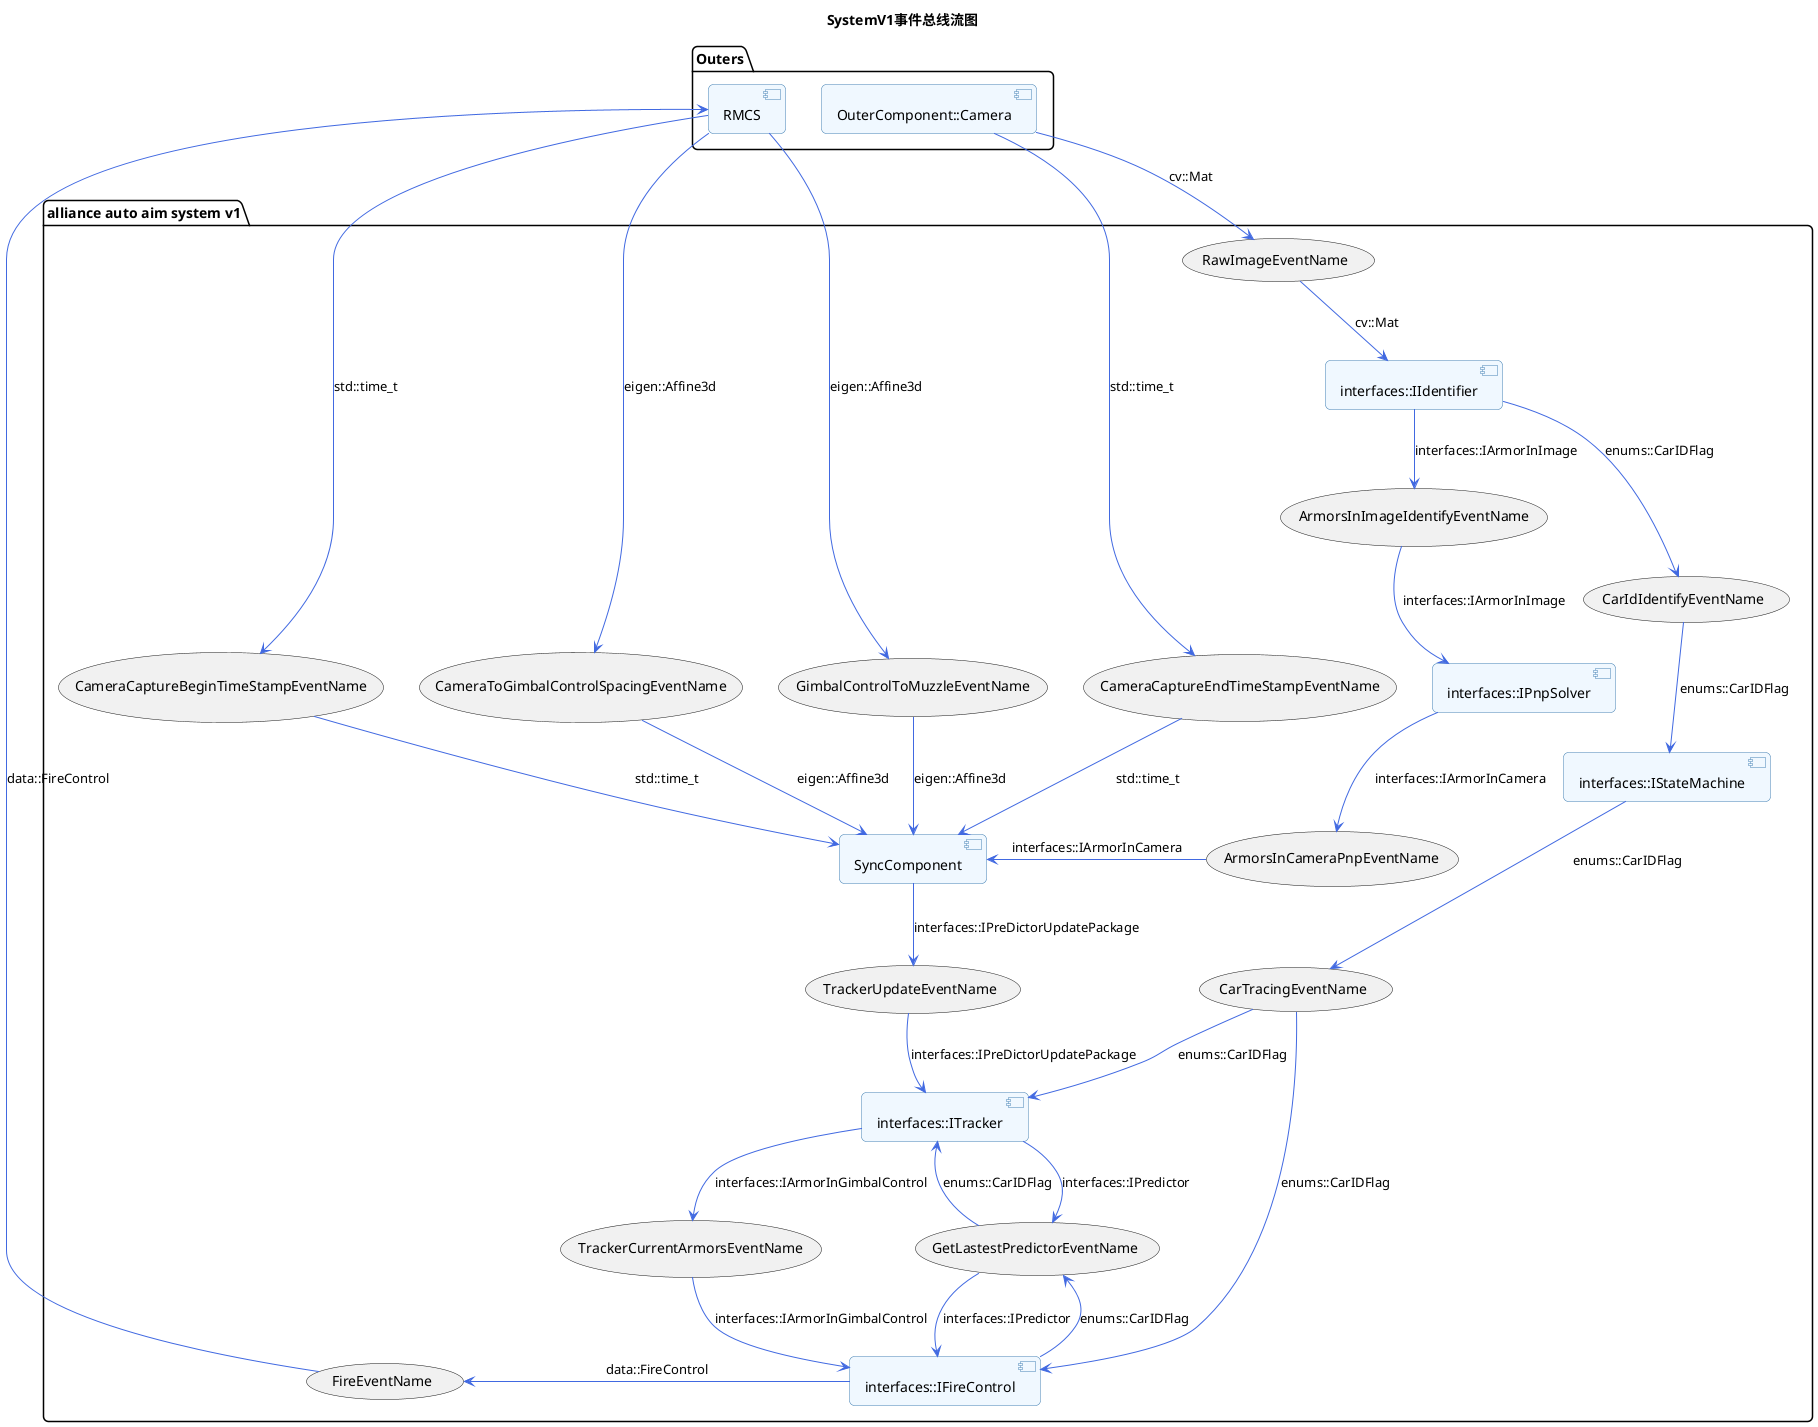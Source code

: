 @startuml SystemV1事件总线流图
skinparam roundCorner 10
skinparam shadowing false
skinparam defaultFontName Arial
skinparam component {
    BackgroundColor #F0F8FF
    BorderColor #4682B4
    ArrowColor #4169E1
}

title SystemV1事件总线流图


package "Outers"{
    [OuterComponent::Camera] as Camera
    [RMCS]
}
package "alliance auto aim system v1"{
[interfaces::IIdentifier] as Identifier
[interfaces::IFireControl] as FireControl
[interfaces::IStateMachine] as StateMachine
[interfaces::IPnpSolver] as PnpSolver
[interfaces::ITracker] as Tracker
[SyncComponent]
(RawImageEventName)
(CarIdIdentifyEventName)
(ArmorsInImageIdentifyEventName)
(ArmorsInCameraPnpEventName)
(CameraCaptureEndTimeStampEventName) 
(CameraCaptureBeginTimeStampEventName)
(CameraToGimbalControlSpacingEventName)
(GimbalControlToMuzzleEventName)
(TrackerUpdateEventName)
(CarTracingEventName) 
(TrackerCurrentArmorsEventName)
(GetLastestPredictorEventName)
(FireEventName) 
}

Camera --> (RawImageEventName) : cv::Mat
(RawImageEventName) --> Identifier : cv::Mat

Identifier --> (CarIdIdentifyEventName) : enums::CarIDFlag
(CarIdIdentifyEventName) -->StateMachine : enums::CarIDFlag

StateMachine --> (CarTracingEventName) : enums::CarIDFlag 
(CarTracingEventName) --> Tracker : enums::CarIDFlag 
(CarTracingEventName) --> FireControl : enums::CarIDFlag 

Identifier --> (ArmorsInImageIdentifyEventName) : interfaces::IArmorInImage
(ArmorsInImageIdentifyEventName) --> PnpSolver : interfaces::IArmorInImage

PnpSolver --> (ArmorsInCameraPnpEventName) : interfaces::IArmorInCamera
(ArmorsInCameraPnpEventName)->[SyncComponent] : interfaces::IArmorInCamera

Camera --> (CameraCaptureEndTimeStampEventName) : std::time_t
(CameraCaptureEndTimeStampEventName) --> [SyncComponent] : std::time_t
[RMCS] --> (CameraCaptureBeginTimeStampEventName) : std::time_t
[RMCS] --> (CameraToGimbalControlSpacingEventName) : eigen::Affine3d
[RMCS] --> (GimbalControlToMuzzleEventName) : eigen::Affine3d
(CameraCaptureBeginTimeStampEventName) --> [SyncComponent]  : std::time_t
(CameraToGimbalControlSpacingEventName) --> [SyncComponent]  : eigen::Affine3d
(GimbalControlToMuzzleEventName) --> [SyncComponent]  : eigen::Affine3d

[SyncComponent] --> (TrackerUpdateEventName) : interfaces::IPreDictorUpdatePackage
(TrackerUpdateEventName) --> Tracker : interfaces::IPreDictorUpdatePackage
Tracker --> (TrackerCurrentArmorsEventName) : interfaces::IArmorInGimbalControl
(TrackerCurrentArmorsEventName) --> FireControl : interfaces::IArmorInGimbalControl
(GetLastestPredictorEventName) <-- FireControl : enums::CarIDFlag
(GetLastestPredictorEventName) --> Tracker : enums::CarIDFlag
Tracker --> (GetLastestPredictorEventName) : interfaces::IPredictor
FireControl <- (GetLastestPredictorEventName) : interfaces::IPredictor
FireControl -> (FireEventName) : data::FireControl
 [RMCS] <--  (FireEventName) : data::FireControl
@enduml